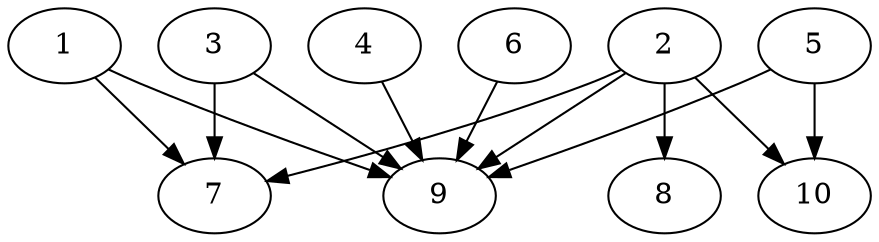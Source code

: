 // DAG automatically generated by daggen at Thu Oct  3 13:58:05 2019
// ./daggen --dot -n 10 --ccr 0.4 --fat 0.7 --regular 0.5 --density 0.9 --mindata 5242880 --maxdata 52428800 
digraph G {
  1 [size="24276480", alpha="0.15", expect_size="9710592"] 
  1 -> 7 [size ="9710592"]
  1 -> 9 [size ="9710592"]
  2 [size="118548480", alpha="0.14", expect_size="47419392"] 
  2 -> 7 [size ="47419392"]
  2 -> 8 [size ="47419392"]
  2 -> 9 [size ="47419392"]
  2 -> 10 [size ="47419392"]
  3 [size="107860480", alpha="0.20", expect_size="43144192"] 
  3 -> 7 [size ="43144192"]
  3 -> 9 [size ="43144192"]
  4 [size="85614080", alpha="0.17", expect_size="34245632"] 
  4 -> 9 [size ="34245632"]
  5 [size="81402880", alpha="0.16", expect_size="32561152"] 
  5 -> 9 [size ="32561152"]
  5 -> 10 [size ="32561152"]
  6 [size="71244800", alpha="0.14", expect_size="28497920"] 
  6 -> 9 [size ="28497920"]
  7 [size="30397440", alpha="0.14", expect_size="12158976"] 
  8 [size="45096960", alpha="0.08", expect_size="18038784"] 
  9 [size="120268800", alpha="0.04", expect_size="48107520"] 
  10 [size="18498560", alpha="0.20", expect_size="7399424"] 
}
